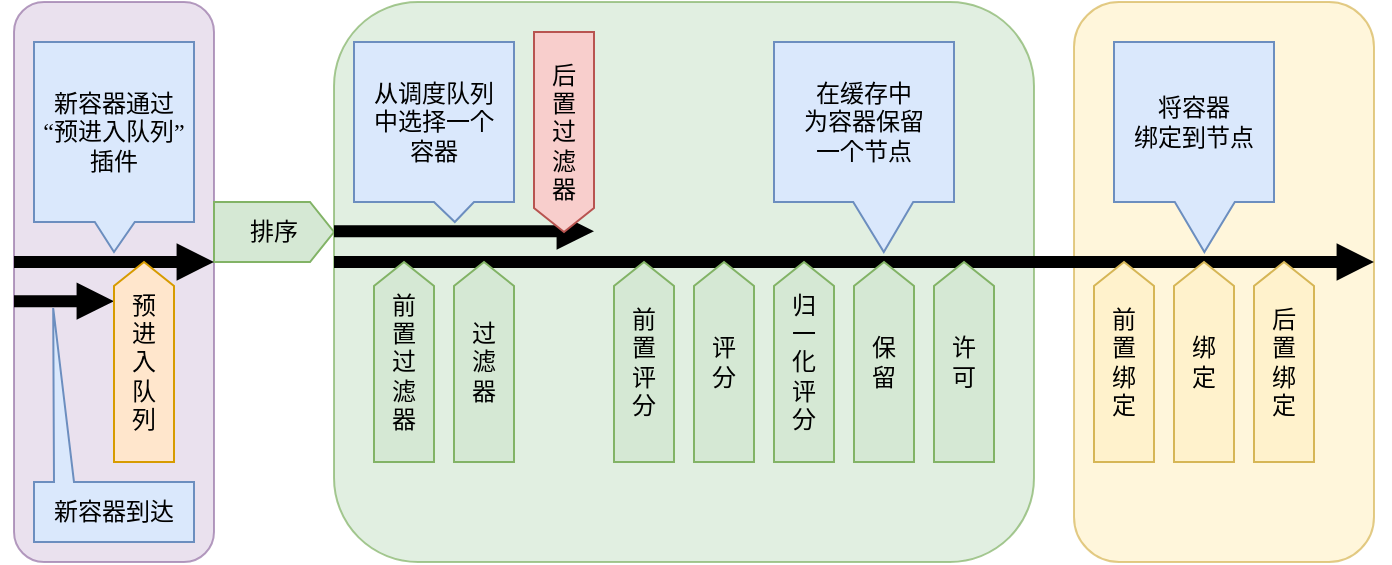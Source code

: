 <mxfile version="22.1.3" type="github">
  <diagram name="第 1 页" id="iitQaWTlGbYpa34RNPeF">
    <mxGraphModel dx="1062" dy="1436" grid="1" gridSize="10" guides="1" tooltips="1" connect="1" arrows="1" fold="1" page="1" pageScale="1" pageWidth="1169" pageHeight="827" math="0" shadow="0">
      <root>
        <mxCell id="0" />
        <mxCell id="1" parent="0" />
        <mxCell id="8jJ2_m_tyTiKnN_H3z05-1" value="" style="rounded=1;whiteSpace=wrap;html=1;fillColor=#e1d5e7;strokeColor=#9673a6;opacity=70;fontFamily=Times New Roman;" vertex="1" parent="1">
          <mxGeometry x="120" y="-760" width="100" height="280" as="geometry" />
        </mxCell>
        <mxCell id="8jJ2_m_tyTiKnN_H3z05-2" value="" style="rounded=1;whiteSpace=wrap;html=1;fillColor=#fff2cc;strokeColor=#d6b656;opacity=70;fontFamily=Times New Roman;" vertex="1" parent="1">
          <mxGeometry x="650" y="-760" width="150" height="280" as="geometry" />
        </mxCell>
        <mxCell id="8jJ2_m_tyTiKnN_H3z05-3" value="" style="rounded=1;whiteSpace=wrap;html=1;fillColor=#d5e8d4;strokeColor=#82b366;opacity=70;fontFamily=Times New Roman;" vertex="1" parent="1">
          <mxGeometry x="280" y="-760" width="350" height="280" as="geometry" />
        </mxCell>
        <mxCell id="8jJ2_m_tyTiKnN_H3z05-8" value="排序" style="html=1;shadow=0;dashed=0;align=center;verticalAlign=middle;shape=mxgraph.arrows2.arrow;dy=0;dx=12;notch=0;fillColor=#d5e8d4;strokeColor=#82b366;direction=east;whiteSpace=wrap;fontFamily=Times New Roman;" vertex="1" parent="1">
          <mxGeometry x="220" y="-660" width="60" height="30" as="geometry" />
        </mxCell>
        <mxCell id="8jJ2_m_tyTiKnN_H3z05-16" value="" style="endArrow=block;html=1;rounded=0;strokeWidth=6;endSize=3;endFill=1;fontFamily=Times New Roman;" edge="1" parent="1">
          <mxGeometry width="50" height="50" relative="1" as="geometry">
            <mxPoint x="120" y="-630" as="sourcePoint" />
            <mxPoint x="220" y="-630" as="targetPoint" />
          </mxGeometry>
        </mxCell>
        <mxCell id="8jJ2_m_tyTiKnN_H3z05-17" value="" style="endArrow=block;html=1;rounded=0;strokeWidth=6;endSize=3;endFill=1;fontFamily=Times New Roman;" edge="1" parent="1">
          <mxGeometry width="50" height="50" relative="1" as="geometry">
            <mxPoint x="120" y="-610.43" as="sourcePoint" />
            <mxPoint x="170" y="-610.43" as="targetPoint" />
          </mxGeometry>
        </mxCell>
        <mxCell id="8jJ2_m_tyTiKnN_H3z05-7" value="预&lt;br&gt;进&lt;br&gt;入&lt;br&gt;队&lt;br&gt;列" style="html=1;shadow=0;dashed=0;align=center;verticalAlign=middle;shape=mxgraph.arrows2.arrow;dy=0;dx=12;notch=0;fillColor=#ffe6cc;strokeColor=#d79b00;rotation=0;direction=north;whiteSpace=wrap;fontFamily=Times New Roman;" vertex="1" parent="1">
          <mxGeometry x="170" y="-630" width="30" height="100" as="geometry" />
        </mxCell>
        <mxCell id="8jJ2_m_tyTiKnN_H3z05-18" value="" style="endArrow=block;html=1;rounded=0;strokeWidth=6;endSize=3;endFill=1;fontFamily=Times New Roman;" edge="1" parent="1">
          <mxGeometry width="50" height="50" relative="1" as="geometry">
            <mxPoint x="280" y="-630" as="sourcePoint" />
            <mxPoint x="800" y="-630" as="targetPoint" />
          </mxGeometry>
        </mxCell>
        <mxCell id="8jJ2_m_tyTiKnN_H3z05-19" value="" style="endArrow=block;html=1;rounded=0;strokeWidth=6;endSize=3;endFill=1;fontFamily=Times New Roman;" edge="1" parent="1">
          <mxGeometry width="50" height="50" relative="1" as="geometry">
            <mxPoint x="280" y="-645.43" as="sourcePoint" />
            <mxPoint x="410" y="-645.43" as="targetPoint" />
          </mxGeometry>
        </mxCell>
        <mxCell id="8jJ2_m_tyTiKnN_H3z05-9" value="前&lt;br&gt;置&lt;br&gt;过&lt;br&gt;滤&lt;br&gt;器" style="html=1;shadow=0;dashed=0;align=center;verticalAlign=middle;shape=mxgraph.arrows2.arrow;dy=0;dx=12;notch=0;fillColor=#d5e8d4;strokeColor=#82b366;direction=north;whiteSpace=wrap;fontFamily=Times New Roman;" vertex="1" parent="1">
          <mxGeometry x="300" y="-630" width="30" height="100" as="geometry" />
        </mxCell>
        <mxCell id="8jJ2_m_tyTiKnN_H3z05-10" value="过&lt;br&gt;滤&lt;br&gt;器" style="html=1;shadow=0;dashed=0;align=center;verticalAlign=middle;shape=mxgraph.arrows2.arrow;dy=0;dx=12;notch=0;fillColor=#d5e8d4;strokeColor=#82b366;direction=north;whiteSpace=wrap;fontFamily=Times New Roman;" vertex="1" parent="1">
          <mxGeometry x="340" y="-630" width="30" height="100" as="geometry" />
        </mxCell>
        <mxCell id="8jJ2_m_tyTiKnN_H3z05-11" value="归&lt;br&gt;一&lt;br&gt;化&lt;br&gt;评&lt;br&gt;分" style="html=1;shadow=0;dashed=0;align=center;verticalAlign=middle;shape=mxgraph.arrows2.arrow;dy=0;dx=12;notch=0;fillColor=#d5e8d4;strokeColor=#82b366;direction=north;whiteSpace=wrap;fontFamily=Times New Roman;" vertex="1" parent="1">
          <mxGeometry x="500" y="-630" width="30" height="100" as="geometry" />
        </mxCell>
        <mxCell id="8jJ2_m_tyTiKnN_H3z05-12" value="评&lt;br&gt;分" style="html=1;shadow=0;dashed=0;align=center;verticalAlign=middle;shape=mxgraph.arrows2.arrow;dy=0;dx=12;notch=0;fillColor=#d5e8d4;strokeColor=#82b366;direction=north;whiteSpace=wrap;fontFamily=Times New Roman;" vertex="1" parent="1">
          <mxGeometry x="460" y="-630" width="30" height="100" as="geometry" />
        </mxCell>
        <mxCell id="8jJ2_m_tyTiKnN_H3z05-14" value="后&lt;br&gt;置&lt;br&gt;过&lt;br&gt;滤&lt;br&gt;器" style="html=1;shadow=0;dashed=0;align=center;verticalAlign=middle;shape=mxgraph.arrows2.arrow;dy=0;dx=12;notch=0;fillColor=#f8cecc;strokeColor=#b85450;direction=south;whiteSpace=wrap;fontFamily=Times New Roman;" vertex="1" parent="1">
          <mxGeometry x="380" y="-745" width="30" height="100" as="geometry" />
        </mxCell>
        <mxCell id="8jJ2_m_tyTiKnN_H3z05-20" value="前&lt;br&gt;置&lt;br&gt;评&lt;br&gt;分" style="html=1;shadow=0;dashed=0;align=center;verticalAlign=middle;shape=mxgraph.arrows2.arrow;dy=0;dx=12;notch=0;fillColor=#d5e8d4;strokeColor=#82b366;direction=north;whiteSpace=wrap;fontFamily=Times New Roman;" vertex="1" parent="1">
          <mxGeometry x="420" y="-630" width="30" height="100" as="geometry" />
        </mxCell>
        <mxCell id="8jJ2_m_tyTiKnN_H3z05-21" value="保&lt;br&gt;留" style="html=1;shadow=0;dashed=0;align=center;verticalAlign=middle;shape=mxgraph.arrows2.arrow;dy=0;dx=12;notch=0;fillColor=#d5e8d4;strokeColor=#82b366;direction=north;whiteSpace=wrap;fontFamily=Times New Roman;" vertex="1" parent="1">
          <mxGeometry x="540" y="-630" width="30" height="100" as="geometry" />
        </mxCell>
        <mxCell id="8jJ2_m_tyTiKnN_H3z05-22" value="许&lt;br&gt;可" style="html=1;shadow=0;dashed=0;align=center;verticalAlign=middle;shape=mxgraph.arrows2.arrow;dy=0;dx=12;notch=0;fillColor=#d5e8d4;strokeColor=#82b366;direction=north;whiteSpace=wrap;fontFamily=Times New Roman;" vertex="1" parent="1">
          <mxGeometry x="580" y="-630" width="30" height="100" as="geometry" />
        </mxCell>
        <mxCell id="8jJ2_m_tyTiKnN_H3z05-23" value="前&lt;br&gt;置&lt;br&gt;绑&lt;br&gt;定" style="html=1;shadow=0;dashed=0;align=center;verticalAlign=middle;shape=mxgraph.arrows2.arrow;dy=0;dx=12;notch=0;fillColor=#fff2cc;strokeColor=#d6b656;direction=north;whiteSpace=wrap;fontFamily=Times New Roman;" vertex="1" parent="1">
          <mxGeometry x="660" y="-630" width="30" height="100" as="geometry" />
        </mxCell>
        <mxCell id="8jJ2_m_tyTiKnN_H3z05-24" value="绑&lt;br&gt;定" style="html=1;shadow=0;dashed=0;align=center;verticalAlign=middle;shape=mxgraph.arrows2.arrow;dy=0;dx=12;notch=0;fillColor=#fff2cc;strokeColor=#d6b656;direction=north;whiteSpace=wrap;fontFamily=Times New Roman;" vertex="1" parent="1">
          <mxGeometry x="700" y="-630" width="30" height="100" as="geometry" />
        </mxCell>
        <mxCell id="8jJ2_m_tyTiKnN_H3z05-25" value="后&lt;br&gt;置&lt;br&gt;绑&lt;br&gt;定" style="html=1;shadow=0;dashed=0;align=center;verticalAlign=middle;shape=mxgraph.arrows2.arrow;dy=0;dx=12;notch=0;fillColor=#fff2cc;strokeColor=#d6b656;direction=north;whiteSpace=wrap;fontFamily=Times New Roman;" vertex="1" parent="1">
          <mxGeometry x="740" y="-630" width="30" height="100" as="geometry" />
        </mxCell>
        <mxCell id="8jJ2_m_tyTiKnN_H3z05-28" value="在缓存中&lt;br&gt;为容器保留&lt;br&gt;一个节点" style="shape=callout;whiteSpace=wrap;html=1;perimeter=calloutPerimeter;fillColor=#dae8fc;strokeColor=#6c8ebf;fontFamily=Times New Roman;position2=0.61;size=25;position=0.44;base=30;" vertex="1" parent="1">
          <mxGeometry x="500" y="-740" width="90" height="105" as="geometry" />
        </mxCell>
        <mxCell id="8jJ2_m_tyTiKnN_H3z05-29" value="新容器到达" style="shape=callout;whiteSpace=wrap;html=1;perimeter=calloutPerimeter;fillColor=#dae8fc;strokeColor=#6c8ebf;direction=west;fontFamily=Times New Roman;base=10;position2=0.88;size=87;position=0.75;" vertex="1" parent="1">
          <mxGeometry x="130" y="-607" width="80" height="117" as="geometry" />
        </mxCell>
        <mxCell id="8jJ2_m_tyTiKnN_H3z05-30" value="从调度队列&lt;br&gt;中选择一个&lt;br&gt;容器" style="shape=callout;whiteSpace=wrap;html=1;perimeter=calloutPerimeter;fillColor=#dae8fc;strokeColor=#6c8ebf;fontFamily=Times New Roman;size=10;position=0.5;position2=0.63;" vertex="1" parent="1">
          <mxGeometry x="290" y="-740" width="80" height="90" as="geometry" />
        </mxCell>
        <mxCell id="8jJ2_m_tyTiKnN_H3z05-31" value="新容器通过&lt;br&gt;“预进入队列”&lt;br&gt;插件" style="shape=callout;whiteSpace=wrap;html=1;perimeter=calloutPerimeter;fillColor=#dae8fc;strokeColor=#6c8ebf;fontFamily=Times New Roman;size=15;position=0.38;position2=0.5;base=20;" vertex="1" parent="1">
          <mxGeometry x="130" y="-740" width="80" height="105" as="geometry" />
        </mxCell>
        <mxCell id="8jJ2_m_tyTiKnN_H3z05-34" value="将容器&lt;br&gt;绑定到节点" style="shape=callout;whiteSpace=wrap;html=1;perimeter=calloutPerimeter;fillColor=#dae8fc;strokeColor=#6c8ebf;fontFamily=Times New Roman;position2=0.565;size=25;position=0.38;base=30;" vertex="1" parent="1">
          <mxGeometry x="670" y="-740" width="80" height="105" as="geometry" />
        </mxCell>
      </root>
    </mxGraphModel>
  </diagram>
</mxfile>
